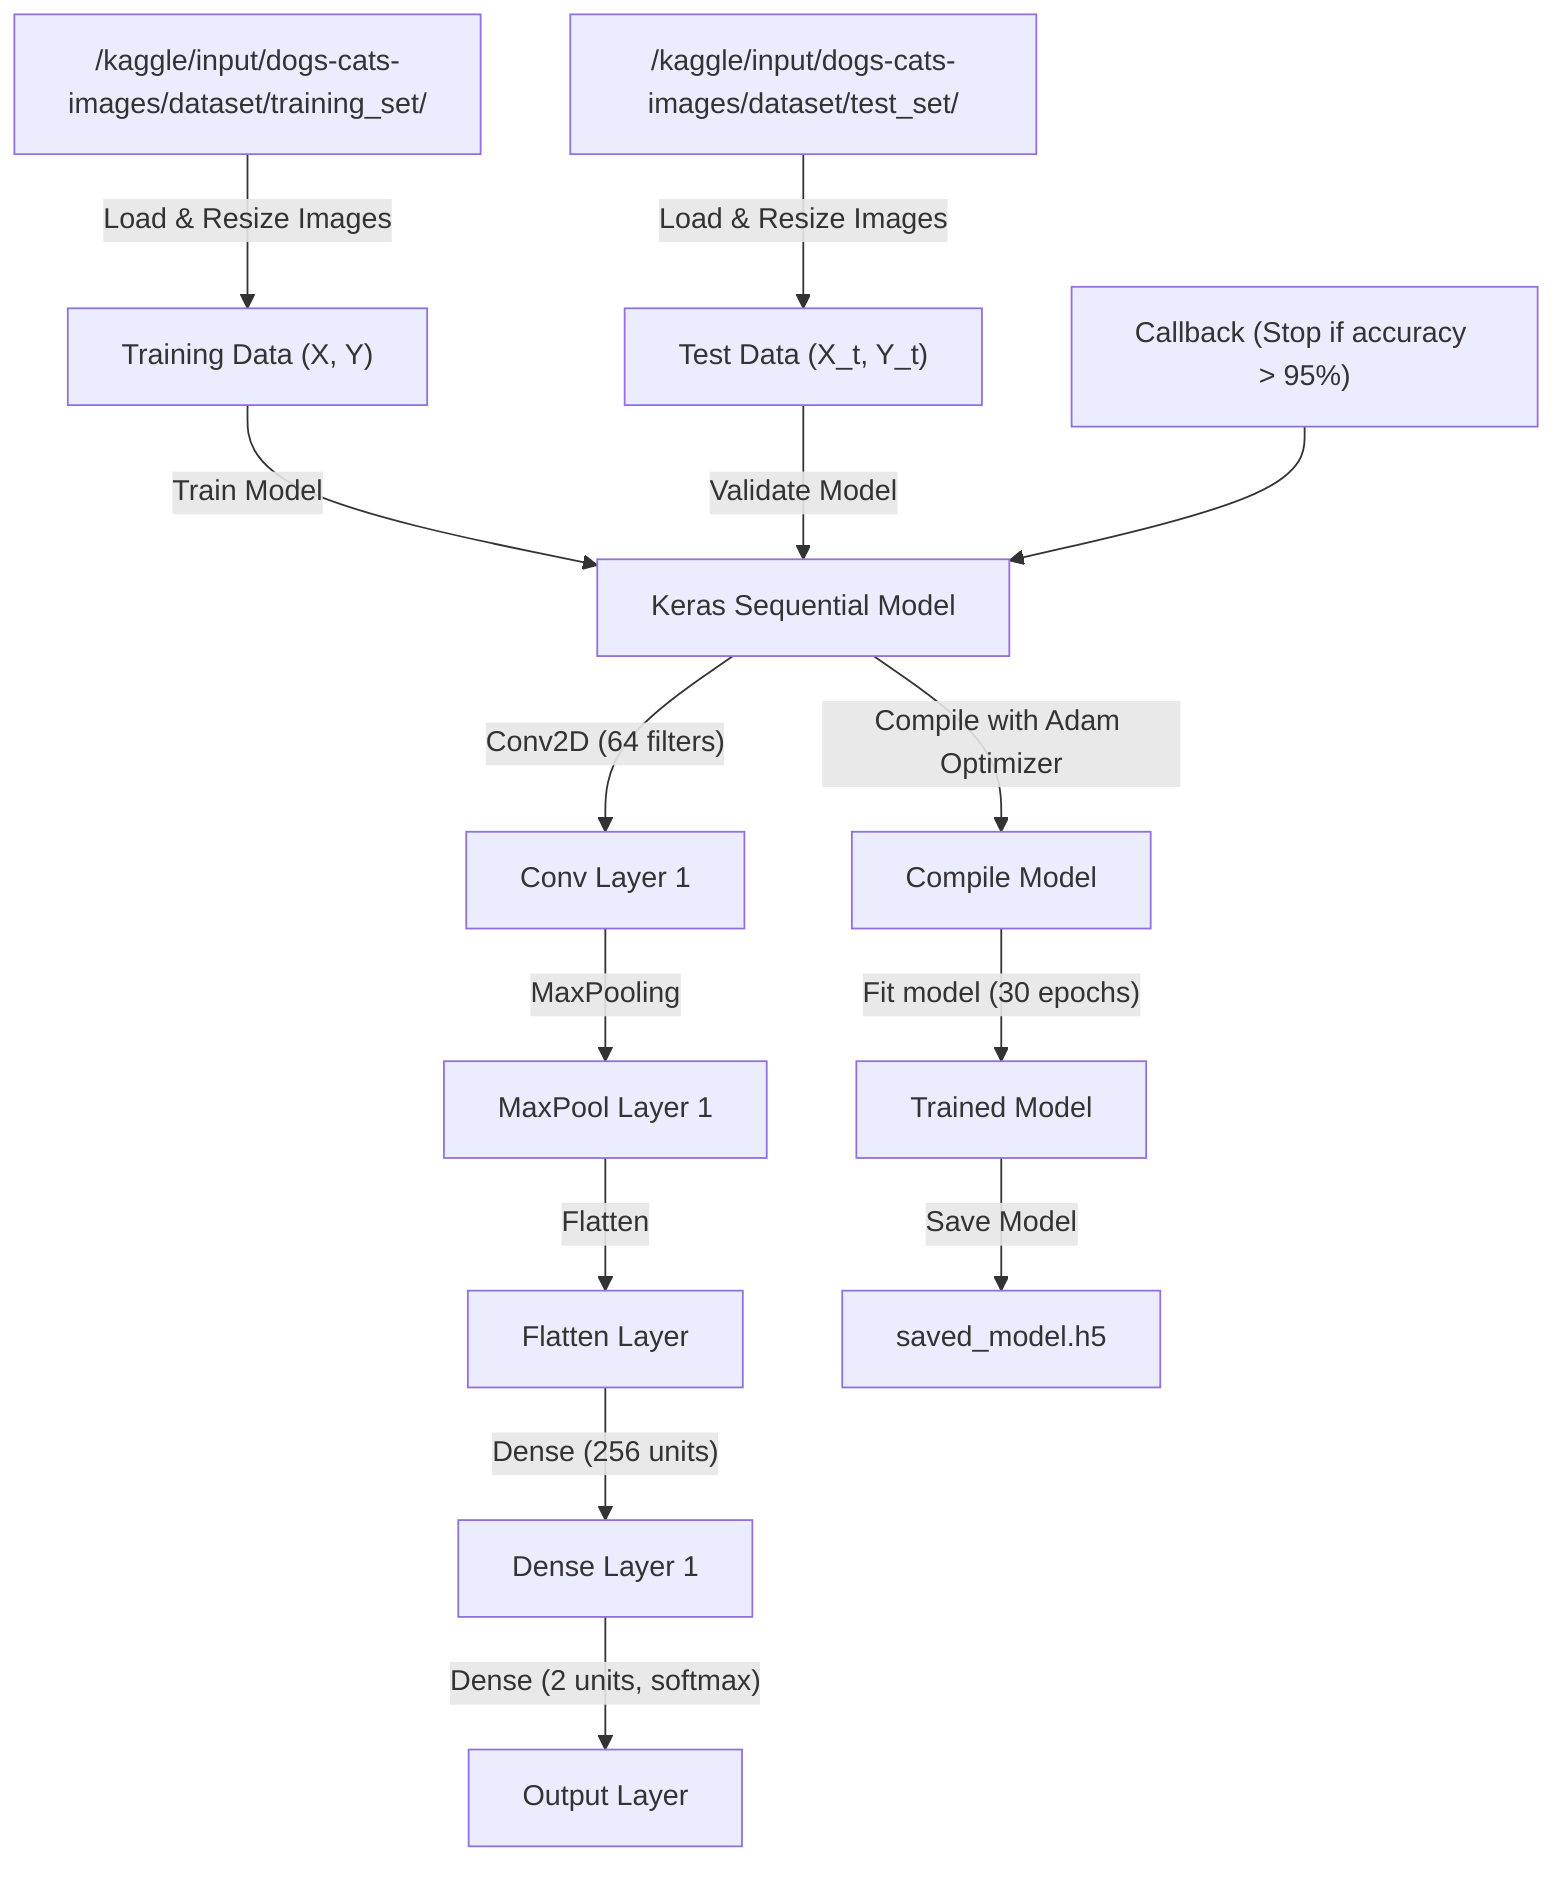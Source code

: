 flowchart TD;
    A1["/kaggle/input/dogs-cats-images/dataset/training_set/"] -->|"Load & Resize Images"| B1["Training Data (X, Y)"];
    B1 -->|"Train Model"| D1["Keras Sequential Model"];
    
    A2["/kaggle/input/dogs-cats-images/dataset/test_set/"] -->|"Load & Resize Images"| B2["Test Data (X_t, Y_t)"];
    B2 -->|"Validate Model"| D1;
    
    D1 -->|"Conv2D (64 filters)"| D2["Conv Layer 1"];
    D2 -->|"MaxPooling"| D3["MaxPool Layer 1"];
    D3 -->|"Flatten"| D4["Flatten Layer"];
    D4 -->|"Dense (256 units)"| D5["Dense Layer 1"];
    D5 -->|"Dense (2 units, softmax)"| D6["Output Layer"];
    
    D1 -->|"Compile with Adam Optimizer"| D7["Compile Model"];
    D7 -->|"Fit model (30 epochs)"| D8["Trained Model"];
    D8 -->|"Save Model"| D9["saved_model.h5"];
    
    C1["Callback (Stop if accuracy > 95%)"] --> D1;
